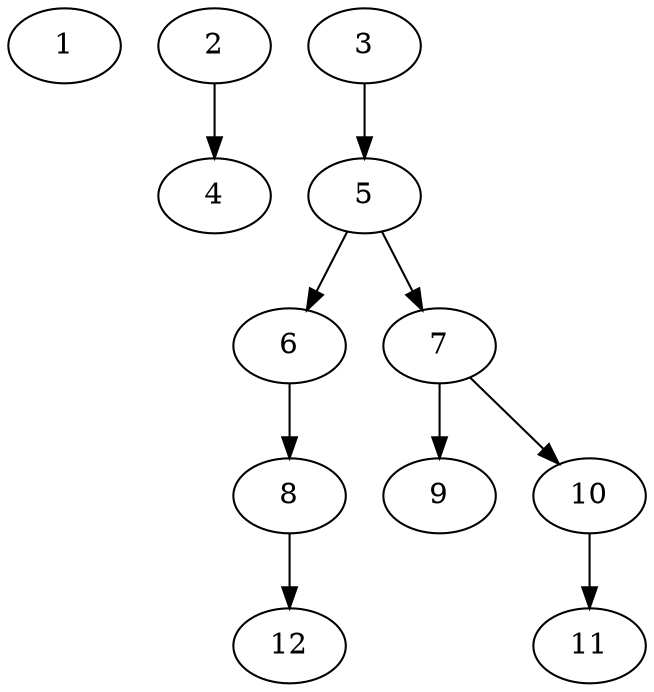 // DAG (tier=1-easy, mode=compute, n=12, ccr=0.260, fat=0.459, density=0.336, regular=0.756, jump=0.032, mindata=262144, maxdata=2097152)
// DAG automatically generated by daggen at Sun Aug 24 16:33:32 2025
// /home/ermia/Project/Environments/daggen/bin/daggen --dot --ccr 0.260 --fat 0.459 --regular 0.756 --density 0.336 --jump 0.032 --mindata 262144 --maxdata 2097152 -n 12 
digraph G {
  1 [size="6267928292938929", alpha="0.18", expect_size="3133964146469464"]
  2 [size="26166965993113", alpha="0.06", expect_size="13083482996556"]
  2 -> 4 [size ="1956969971712"]
  3 [size="545642944615415808", alpha="0.08", expect_size="272821472307707904"]
  3 -> 5 [size ="5341899128832"]
  4 [size="51502712723835", alpha="0.05", expect_size="25751356361917"]
  5 [size="252291916628381", alpha="0.05", expect_size="126145958314190"]
  5 -> 6 [size ="10168679006208"]
  5 -> 7 [size ="10168679006208"]
  6 [size="137994444916950", alpha="0.17", expect_size="68997222458475"]
  6 -> 8 [size ="3687372029952"]
  7 [size="1188816396786562", alpha="0.16", expect_size="594408198393281"]
  7 -> 9 [size ="22837985280000"]
  7 -> 10 [size ="22837985280000"]
  8 [size="1254620265278779", alpha="0.07", expect_size="627310132639389"]
  8 -> 12 [size ="1981355655168"]
  9 [size="1438410242408466", alpha="0.19", expect_size="719205121204233"]
  10 [size="8097158692962566144", alpha="0.05", expect_size="4048579346481283072"]
  10 -> 11 [size ="32258568224768"]
  11 [size="127099647561826304", alpha="0.04", expect_size="63549823780913152"]
  12 [size="2358979120615131", alpha="0.16", expect_size="1179489560307565"]
}